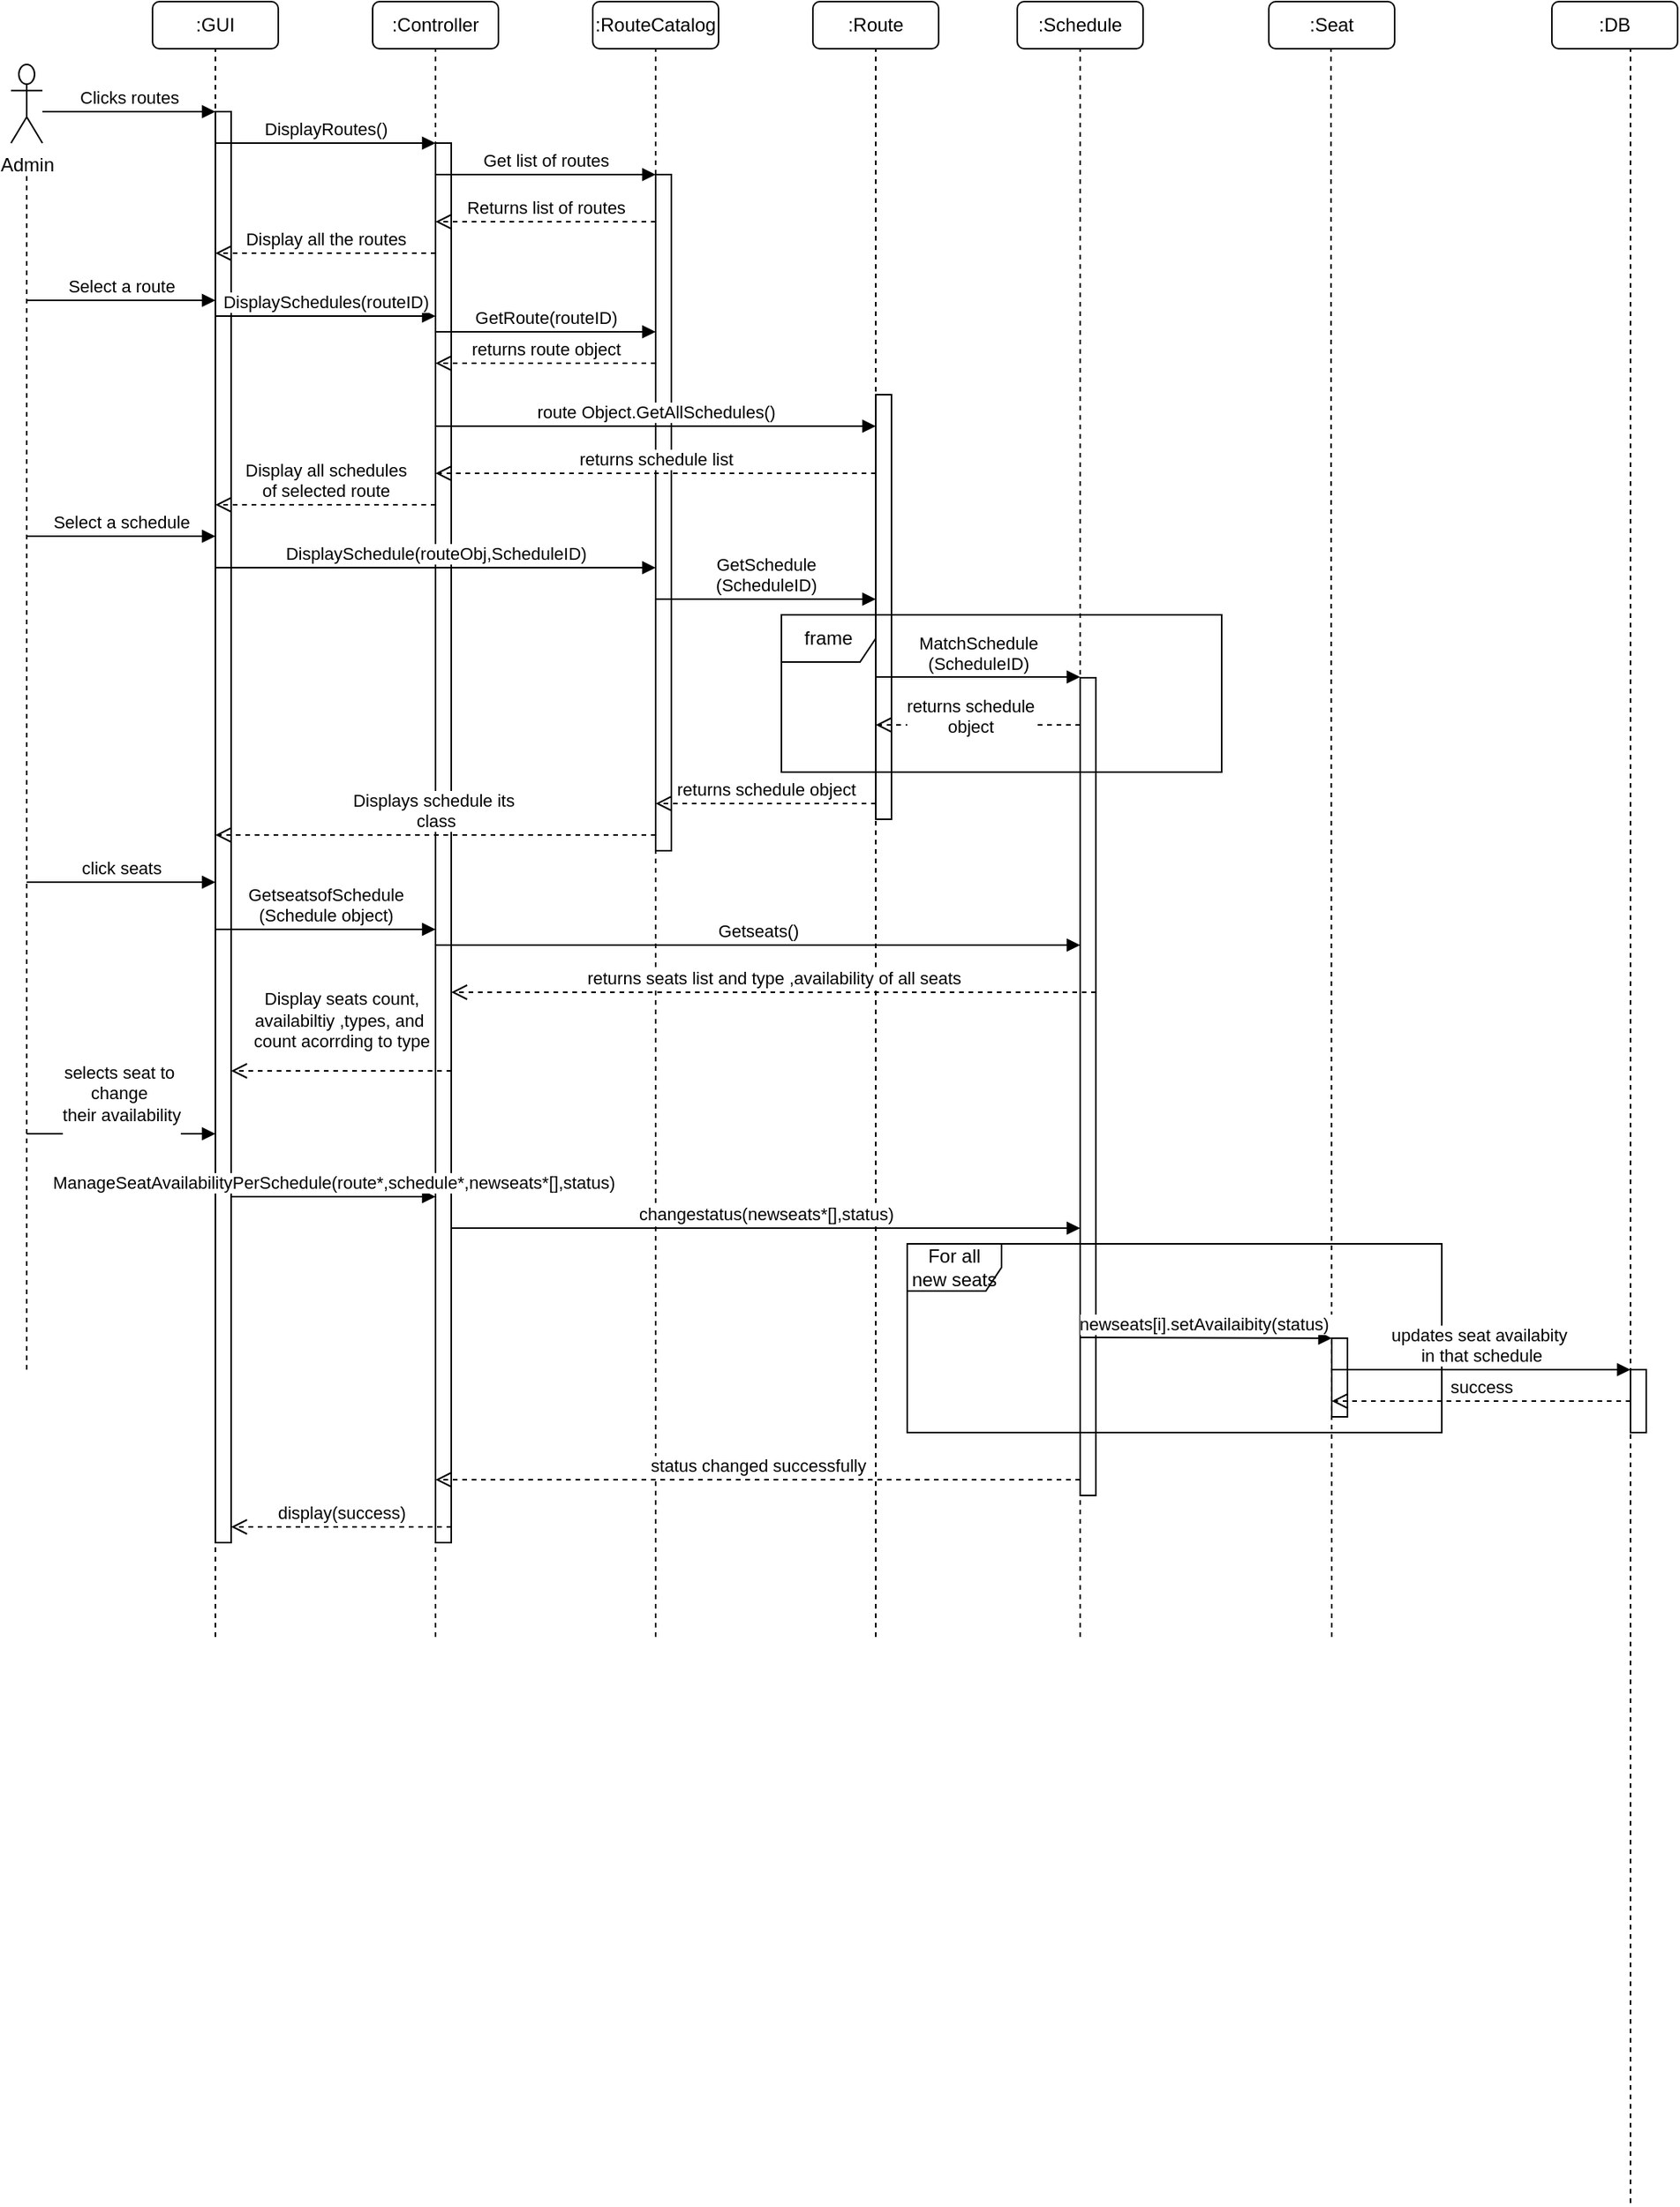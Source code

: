 <mxfile version="28.2.8">
  <diagram name="Page-1" id="IT6mHZN6E_IhJA0QUPfu">
    <mxGraphModel dx="872" dy="473" grid="1" gridSize="10" guides="1" tooltips="1" connect="1" arrows="1" fold="1" page="1" pageScale="1" pageWidth="827" pageHeight="1169" math="0" shadow="0">
      <root>
        <mxCell id="0" />
        <mxCell id="1" parent="0" />
        <mxCell id="TRj9_lGbq2KyCVSNfxCB-10" value="" style="html=1;points=[[0,0,0,0,5],[0,1,0,0,-5],[1,0,0,0,5],[1,1,0,0,-5]];perimeter=orthogonalPerimeter;outlineConnect=0;targetShapes=umlLifeline;portConstraint=eastwest;newEdgeStyle={&quot;curved&quot;:0,&quot;rounded&quot;:0};" vertex="1" parent="1">
          <mxGeometry x="880" y="890" width="10" height="50" as="geometry" />
        </mxCell>
        <mxCell id="DGXDC54tB32Lhabg6UCT-142" value="" style="html=1;points=[[0,0,0,0,5],[0,1,0,0,-5],[1,0,0,0,5],[1,1,0,0,-5]];perimeter=orthogonalPerimeter;outlineConnect=0;targetShapes=umlLifeline;portConstraint=eastwest;newEdgeStyle={&quot;curved&quot;:0,&quot;rounded&quot;:0};" parent="1" vertex="1">
          <mxGeometry x="720" y="470" width="10" height="520" as="geometry" />
        </mxCell>
        <mxCell id="DGXDC54tB32Lhabg6UCT-141" value="" style="html=1;points=[[0,0,0,0,5],[0,1,0,0,-5],[1,0,0,0,5],[1,1,0,0,-5]];perimeter=orthogonalPerimeter;outlineConnect=0;targetShapes=umlLifeline;portConstraint=eastwest;newEdgeStyle={&quot;curved&quot;:0,&quot;rounded&quot;:0};" parent="1" vertex="1">
          <mxGeometry x="590" y="290" width="10" height="270" as="geometry" />
        </mxCell>
        <mxCell id="DGXDC54tB32Lhabg6UCT-140" value="" style="html=1;points=[[0,0,0,0,5],[0,1,0,0,-5],[1,0,0,0,5],[1,1,0,0,-5]];perimeter=orthogonalPerimeter;outlineConnect=0;targetShapes=umlLifeline;portConstraint=eastwest;newEdgeStyle={&quot;curved&quot;:0,&quot;rounded&quot;:0};" parent="1" vertex="1">
          <mxGeometry x="450" y="150" width="10" height="430" as="geometry" />
        </mxCell>
        <mxCell id="DGXDC54tB32Lhabg6UCT-139" value="" style="html=1;points=[[0,0,0,0,5],[0,1,0,0,-5],[1,0,0,0,5],[1,1,0,0,-5]];perimeter=orthogonalPerimeter;outlineConnect=0;targetShapes=umlLifeline;portConstraint=eastwest;newEdgeStyle={&quot;curved&quot;:0,&quot;rounded&quot;:0};" parent="1" vertex="1">
          <mxGeometry x="310" y="130" width="10" height="890" as="geometry" />
        </mxCell>
        <mxCell id="DGXDC54tB32Lhabg6UCT-138" value="" style="html=1;points=[[0,0,0,0,5],[0,1,0,0,-5],[1,0,0,0,5],[1,1,0,0,-5]];perimeter=orthogonalPerimeter;outlineConnect=0;targetShapes=umlLifeline;portConstraint=eastwest;newEdgeStyle={&quot;curved&quot;:0,&quot;rounded&quot;:0};" parent="1" vertex="1">
          <mxGeometry x="170" y="110" width="10" height="910" as="geometry" />
        </mxCell>
        <mxCell id="DGXDC54tB32Lhabg6UCT-1" value=":GUI" style="rounded=1;whiteSpace=wrap;html=1;" parent="1" vertex="1">
          <mxGeometry x="130" y="40" width="80" height="30" as="geometry" />
        </mxCell>
        <mxCell id="DGXDC54tB32Lhabg6UCT-2" value=":Controller" style="rounded=1;whiteSpace=wrap;html=1;" parent="1" vertex="1">
          <mxGeometry x="270" y="40" width="80" height="30" as="geometry" />
        </mxCell>
        <mxCell id="DGXDC54tB32Lhabg6UCT-3" value=":RouteCatalog" style="rounded=1;whiteSpace=wrap;html=1;" parent="1" vertex="1">
          <mxGeometry x="410" y="40" width="80" height="30" as="geometry" />
        </mxCell>
        <mxCell id="DGXDC54tB32Lhabg6UCT-4" value=":Route" style="rounded=1;whiteSpace=wrap;html=1;" parent="1" vertex="1">
          <mxGeometry x="550" y="40" width="80" height="30" as="geometry" />
        </mxCell>
        <mxCell id="DGXDC54tB32Lhabg6UCT-5" value=":Schedule" style="rounded=1;whiteSpace=wrap;html=1;" parent="1" vertex="1">
          <mxGeometry x="680" y="40" width="80" height="30" as="geometry" />
        </mxCell>
        <mxCell id="DGXDC54tB32Lhabg6UCT-7" value=":Seat" style="rounded=1;whiteSpace=wrap;html=1;" parent="1" vertex="1">
          <mxGeometry x="840" y="40" width="80" height="30" as="geometry" />
        </mxCell>
        <mxCell id="DGXDC54tB32Lhabg6UCT-8" value=":DB" style="rounded=1;whiteSpace=wrap;html=1;" parent="1" vertex="1">
          <mxGeometry x="1020" y="40" width="80" height="30" as="geometry" />
        </mxCell>
        <mxCell id="DGXDC54tB32Lhabg6UCT-9" value="" style="endArrow=none;dashed=1;html=1;rounded=0;entryX=0.5;entryY=1;entryDx=0;entryDy=0;" parent="1" target="DGXDC54tB32Lhabg6UCT-1" edge="1">
          <mxGeometry width="50" height="50" relative="1" as="geometry">
            <mxPoint x="170" y="1080" as="sourcePoint" />
            <mxPoint x="470" y="240" as="targetPoint" />
            <Array as="points">
              <mxPoint x="170" y="1050" />
            </Array>
          </mxGeometry>
        </mxCell>
        <mxCell id="DGXDC54tB32Lhabg6UCT-10" value="" style="endArrow=none;dashed=1;html=1;rounded=0;entryX=0.5;entryY=1;entryDx=0;entryDy=0;" parent="1" edge="1">
          <mxGeometry width="50" height="50" relative="1" as="geometry">
            <mxPoint x="310" y="1080" as="sourcePoint" />
            <mxPoint x="310" y="70" as="targetPoint" />
          </mxGeometry>
        </mxCell>
        <mxCell id="DGXDC54tB32Lhabg6UCT-11" value="" style="endArrow=none;dashed=1;html=1;rounded=0;entryX=0.5;entryY=1;entryDx=0;entryDy=0;" parent="1" edge="1">
          <mxGeometry width="50" height="50" relative="1" as="geometry">
            <mxPoint x="450" y="1080" as="sourcePoint" />
            <mxPoint x="450" y="70" as="targetPoint" />
          </mxGeometry>
        </mxCell>
        <mxCell id="DGXDC54tB32Lhabg6UCT-12" value="" style="endArrow=none;dashed=1;html=1;rounded=0;entryX=0.5;entryY=1;entryDx=0;entryDy=0;" parent="1" edge="1">
          <mxGeometry width="50" height="50" relative="1" as="geometry">
            <mxPoint x="590" y="1080" as="sourcePoint" />
            <mxPoint x="590" y="70" as="targetPoint" />
          </mxGeometry>
        </mxCell>
        <mxCell id="DGXDC54tB32Lhabg6UCT-13" value="" style="endArrow=none;dashed=1;html=1;rounded=0;entryX=0.5;entryY=1;entryDx=0;entryDy=0;" parent="1" edge="1">
          <mxGeometry width="50" height="50" relative="1" as="geometry">
            <mxPoint x="720" y="1080" as="sourcePoint" />
            <mxPoint x="720" y="70" as="targetPoint" />
          </mxGeometry>
        </mxCell>
        <mxCell id="DGXDC54tB32Lhabg6UCT-14" value="" style="endArrow=none;dashed=1;html=1;rounded=0;entryX=0.5;entryY=1;entryDx=0;entryDy=0;" parent="1" edge="1">
          <mxGeometry width="50" height="50" relative="1" as="geometry">
            <mxPoint x="880" y="1080" as="sourcePoint" />
            <mxPoint x="879.5" y="70" as="targetPoint" />
          </mxGeometry>
        </mxCell>
        <mxCell id="DGXDC54tB32Lhabg6UCT-16" value="Admin" style="shape=umlActor;verticalLabelPosition=bottom;verticalAlign=top;html=1;" parent="1" vertex="1">
          <mxGeometry x="40" y="80" width="20" height="50" as="geometry" />
        </mxCell>
        <mxCell id="DGXDC54tB32Lhabg6UCT-17" value="Clicks routes" style="html=1;verticalAlign=bottom;endArrow=block;curved=0;rounded=0;" parent="1" edge="1">
          <mxGeometry width="80" relative="1" as="geometry">
            <mxPoint x="60" y="110" as="sourcePoint" />
            <mxPoint x="170" y="110" as="targetPoint" />
          </mxGeometry>
        </mxCell>
        <mxCell id="DGXDC54tB32Lhabg6UCT-18" value="DisplayRoutes()" style="html=1;verticalAlign=bottom;endArrow=block;curved=0;rounded=0;" parent="1" edge="1">
          <mxGeometry width="80" relative="1" as="geometry">
            <mxPoint x="170" y="130" as="sourcePoint" />
            <mxPoint x="310" y="130" as="targetPoint" />
          </mxGeometry>
        </mxCell>
        <mxCell id="DGXDC54tB32Lhabg6UCT-19" value="Get list of routes" style="html=1;verticalAlign=bottom;endArrow=block;curved=0;rounded=0;" parent="1" edge="1">
          <mxGeometry width="80" relative="1" as="geometry">
            <mxPoint x="310" y="150" as="sourcePoint" />
            <mxPoint x="450" y="150" as="targetPoint" />
          </mxGeometry>
        </mxCell>
        <mxCell id="DGXDC54tB32Lhabg6UCT-20" value="Returns list of routes" style="html=1;verticalAlign=bottom;endArrow=open;dashed=1;endSize=8;curved=0;rounded=0;" parent="1" edge="1">
          <mxGeometry relative="1" as="geometry">
            <mxPoint x="450" y="180" as="sourcePoint" />
            <mxPoint x="310" y="180" as="targetPoint" />
            <Array as="points" />
          </mxGeometry>
        </mxCell>
        <mxCell id="DGXDC54tB32Lhabg6UCT-21" value="Display all the routes" style="html=1;verticalAlign=bottom;endArrow=open;dashed=1;endSize=8;curved=0;rounded=0;" parent="1" edge="1">
          <mxGeometry relative="1" as="geometry">
            <mxPoint x="310" y="200" as="sourcePoint" />
            <mxPoint x="170" y="200" as="targetPoint" />
          </mxGeometry>
        </mxCell>
        <mxCell id="DGXDC54tB32Lhabg6UCT-22" value="" style="endArrow=none;dashed=1;html=1;rounded=0;" parent="1" edge="1">
          <mxGeometry width="50" height="50" relative="1" as="geometry">
            <mxPoint x="50" y="910" as="sourcePoint" />
            <mxPoint x="50" y="150" as="targetPoint" />
          </mxGeometry>
        </mxCell>
        <mxCell id="DGXDC54tB32Lhabg6UCT-23" value="Select a route" style="html=1;verticalAlign=bottom;endArrow=block;curved=0;rounded=0;" parent="1" edge="1">
          <mxGeometry width="80" relative="1" as="geometry">
            <mxPoint x="50" y="230" as="sourcePoint" />
            <mxPoint x="170" y="230" as="targetPoint" />
          </mxGeometry>
        </mxCell>
        <mxCell id="DGXDC54tB32Lhabg6UCT-24" value="DisplaySchedules(routeID)" style="html=1;verticalAlign=bottom;endArrow=block;curved=0;rounded=0;" parent="1" edge="1">
          <mxGeometry width="80" relative="1" as="geometry">
            <mxPoint x="170" y="240" as="sourcePoint" />
            <mxPoint x="310" y="240" as="targetPoint" />
          </mxGeometry>
        </mxCell>
        <mxCell id="DGXDC54tB32Lhabg6UCT-25" value="GetRoute(routeID)" style="html=1;verticalAlign=bottom;endArrow=block;curved=0;rounded=0;" parent="1" edge="1">
          <mxGeometry width="80" relative="1" as="geometry">
            <mxPoint x="310" y="250" as="sourcePoint" />
            <mxPoint x="450" y="250" as="targetPoint" />
          </mxGeometry>
        </mxCell>
        <mxCell id="DGXDC54tB32Lhabg6UCT-26" value="returns route object" style="html=1;verticalAlign=bottom;endArrow=open;dashed=1;endSize=8;curved=0;rounded=0;" parent="1" edge="1">
          <mxGeometry relative="1" as="geometry">
            <mxPoint x="450" y="270" as="sourcePoint" />
            <mxPoint x="310" y="270" as="targetPoint" />
          </mxGeometry>
        </mxCell>
        <mxCell id="DGXDC54tB32Lhabg6UCT-27" value="route Object.GetAllSchedules()" style="html=1;verticalAlign=bottom;endArrow=block;curved=0;rounded=0;" parent="1" edge="1">
          <mxGeometry width="80" relative="1" as="geometry">
            <mxPoint x="310" y="310" as="sourcePoint" />
            <mxPoint x="590" y="310" as="targetPoint" />
          </mxGeometry>
        </mxCell>
        <mxCell id="DGXDC54tB32Lhabg6UCT-28" value="returns schedule list" style="html=1;verticalAlign=bottom;endArrow=open;dashed=1;endSize=8;curved=0;rounded=0;" parent="1" edge="1">
          <mxGeometry relative="1" as="geometry">
            <mxPoint x="590" y="340" as="sourcePoint" />
            <mxPoint x="310" y="340" as="targetPoint" />
          </mxGeometry>
        </mxCell>
        <mxCell id="DGXDC54tB32Lhabg6UCT-29" value="Display all schedules&lt;div&gt;of selected route&lt;/div&gt;" style="html=1;verticalAlign=bottom;endArrow=open;dashed=1;endSize=8;curved=0;rounded=0;" parent="1" edge="1">
          <mxGeometry relative="1" as="geometry">
            <mxPoint x="310" y="360" as="sourcePoint" />
            <mxPoint x="170" y="360" as="targetPoint" />
          </mxGeometry>
        </mxCell>
        <mxCell id="DGXDC54tB32Lhabg6UCT-30" value="Select a schedule" style="html=1;verticalAlign=bottom;endArrow=block;curved=0;rounded=0;" parent="1" edge="1">
          <mxGeometry width="80" relative="1" as="geometry">
            <mxPoint x="50" y="380" as="sourcePoint" />
            <mxPoint x="170" y="380" as="targetPoint" />
          </mxGeometry>
        </mxCell>
        <mxCell id="DGXDC54tB32Lhabg6UCT-31" value="DisplaySchedule(routeObj,ScheduleID)" style="html=1;verticalAlign=bottom;endArrow=block;curved=0;rounded=0;" parent="1" edge="1">
          <mxGeometry width="80" relative="1" as="geometry">
            <mxPoint x="170" y="400" as="sourcePoint" />
            <mxPoint x="450" y="400" as="targetPoint" />
          </mxGeometry>
        </mxCell>
        <mxCell id="DGXDC54tB32Lhabg6UCT-32" value="frame" style="shape=umlFrame;whiteSpace=wrap;html=1;pointerEvents=0;" parent="1" vertex="1">
          <mxGeometry x="530" y="430" width="280" height="100" as="geometry" />
        </mxCell>
        <mxCell id="DGXDC54tB32Lhabg6UCT-33" value="MatchSchedule&lt;div&gt;(ScheduleID)&lt;/div&gt;" style="html=1;verticalAlign=bottom;endArrow=block;curved=0;rounded=0;" parent="1" edge="1">
          <mxGeometry width="80" relative="1" as="geometry">
            <mxPoint x="590" y="469.5" as="sourcePoint" />
            <mxPoint x="720" y="469.5" as="targetPoint" />
          </mxGeometry>
        </mxCell>
        <mxCell id="DGXDC54tB32Lhabg6UCT-34" value="returns schedule&lt;div&gt;object&lt;/div&gt;" style="html=1;verticalAlign=bottom;endArrow=open;dashed=1;endSize=8;curved=0;rounded=0;" parent="1" edge="1">
          <mxGeometry x="0.077" y="10" relative="1" as="geometry">
            <mxPoint x="720" y="500" as="sourcePoint" />
            <mxPoint x="590" y="500" as="targetPoint" />
            <mxPoint as="offset" />
          </mxGeometry>
        </mxCell>
        <mxCell id="DGXDC54tB32Lhabg6UCT-35" value="returns schedule object" style="html=1;verticalAlign=bottom;endArrow=open;dashed=1;endSize=8;curved=0;rounded=0;" parent="1" edge="1">
          <mxGeometry relative="1" as="geometry">
            <mxPoint x="590" y="550" as="sourcePoint" />
            <mxPoint x="450" y="550" as="targetPoint" />
          </mxGeometry>
        </mxCell>
        <mxCell id="DGXDC54tB32Lhabg6UCT-36" value="GetSchedule&lt;div&gt;&lt;div&gt;(ScheduleID)&lt;/div&gt;&lt;/div&gt;" style="html=1;verticalAlign=bottom;endArrow=block;curved=0;rounded=0;" parent="1" edge="1">
          <mxGeometry width="80" relative="1" as="geometry">
            <mxPoint x="450" y="420" as="sourcePoint" />
            <mxPoint x="590" y="420" as="targetPoint" />
          </mxGeometry>
        </mxCell>
        <mxCell id="DGXDC54tB32Lhabg6UCT-37" value="Displays schedule its&amp;nbsp;&lt;div&gt;class&lt;/div&gt;" style="html=1;verticalAlign=bottom;endArrow=open;dashed=1;endSize=8;curved=0;rounded=0;" parent="1" edge="1">
          <mxGeometry relative="1" as="geometry">
            <mxPoint x="450" y="570" as="sourcePoint" />
            <mxPoint x="170" y="570" as="targetPoint" />
          </mxGeometry>
        </mxCell>
        <mxCell id="DGXDC54tB32Lhabg6UCT-42" value="click seats" style="html=1;verticalAlign=bottom;endArrow=block;curved=0;rounded=0;" parent="1" edge="1">
          <mxGeometry width="80" relative="1" as="geometry">
            <mxPoint x="50" y="600" as="sourcePoint" />
            <mxPoint x="170" y="600" as="targetPoint" />
          </mxGeometry>
        </mxCell>
        <mxCell id="DGXDC54tB32Lhabg6UCT-43" value="GetseatsofSchedule&lt;div&gt;(Schedule object)&lt;/div&gt;" style="html=1;verticalAlign=bottom;endArrow=block;curved=0;rounded=0;" parent="1" edge="1">
          <mxGeometry width="80" relative="1" as="geometry">
            <mxPoint x="170" y="630" as="sourcePoint" />
            <mxPoint x="310" y="630" as="targetPoint" />
          </mxGeometry>
        </mxCell>
        <mxCell id="DGXDC54tB32Lhabg6UCT-44" value="returns seats list and type ,availability of all seats" style="html=1;verticalAlign=bottom;endArrow=open;dashed=1;endSize=8;curved=0;rounded=0;" parent="1" edge="1">
          <mxGeometry relative="1" as="geometry">
            <mxPoint x="730" y="670" as="sourcePoint" />
            <mxPoint x="320" y="670" as="targetPoint" />
          </mxGeometry>
        </mxCell>
        <mxCell id="DGXDC54tB32Lhabg6UCT-45" value="Getseats()" style="html=1;verticalAlign=bottom;endArrow=block;curved=0;rounded=0;" parent="1" edge="1">
          <mxGeometry width="80" relative="1" as="geometry">
            <mxPoint x="310" y="640" as="sourcePoint" />
            <mxPoint x="720" y="640" as="targetPoint" />
          </mxGeometry>
        </mxCell>
        <mxCell id="DGXDC54tB32Lhabg6UCT-46" value="Display seats count,&lt;div&gt;availabiltiy ,types, and&amp;nbsp;&lt;/div&gt;&lt;div&gt;count acorrding to type&lt;/div&gt;" style="html=1;verticalAlign=bottom;endArrow=open;dashed=1;endSize=8;curved=0;rounded=0;" parent="1" edge="1">
          <mxGeometry y="-10" relative="1" as="geometry">
            <mxPoint x="320" y="720" as="sourcePoint" />
            <mxPoint x="180" y="720" as="targetPoint" />
            <mxPoint as="offset" />
          </mxGeometry>
        </mxCell>
        <mxCell id="DGXDC54tB32Lhabg6UCT-47" value="selects seat to&amp;nbsp;&lt;div&gt;change&amp;nbsp;&lt;div&gt;their availability&lt;div&gt;&lt;br&gt;&lt;/div&gt;&lt;/div&gt;&lt;/div&gt;" style="html=1;verticalAlign=bottom;endArrow=block;curved=0;rounded=0;" parent="1" edge="1">
          <mxGeometry y="-10" width="80" relative="1" as="geometry">
            <mxPoint x="50" y="760" as="sourcePoint" />
            <mxPoint x="170" y="760" as="targetPoint" />
            <mxPoint as="offset" />
          </mxGeometry>
        </mxCell>
        <mxCell id="DGXDC54tB32Lhabg6UCT-49" value="For all new seats" style="shape=umlFrame;whiteSpace=wrap;html=1;pointerEvents=0;" parent="1" vertex="1">
          <mxGeometry x="610" y="830" width="340" height="120" as="geometry" />
        </mxCell>
        <mxCell id="DGXDC54tB32Lhabg6UCT-50" value="newseats[i].setAvailaibity(status)&amp;nbsp;" style="html=1;verticalAlign=bottom;endArrow=block;curved=0;rounded=0;" parent="1" edge="1">
          <mxGeometry width="80" relative="1" as="geometry">
            <mxPoint x="720" y="889.5" as="sourcePoint" />
            <mxPoint x="880" y="890" as="targetPoint" />
          </mxGeometry>
        </mxCell>
        <mxCell id="DGXDC54tB32Lhabg6UCT-56" value="" style="endArrow=none;dashed=1;html=1;rounded=0;entryX=0.5;entryY=1;entryDx=0;entryDy=0;" parent="1" edge="1">
          <mxGeometry width="50" height="50" relative="1" as="geometry">
            <mxPoint x="1070" y="1440" as="sourcePoint" />
            <mxPoint x="1070" y="70" as="targetPoint" />
          </mxGeometry>
        </mxCell>
        <mxCell id="TRj9_lGbq2KyCVSNfxCB-1" value="ManageSeatAvailabilityPerSchedule(route*,schedule*,newseats*[],status)" style="html=1;verticalAlign=bottom;endArrow=block;curved=0;rounded=0;" edge="1" parent="1">
          <mxGeometry width="80" relative="1" as="geometry">
            <mxPoint x="180" y="800" as="sourcePoint" />
            <mxPoint x="310" y="800" as="targetPoint" />
          </mxGeometry>
        </mxCell>
        <mxCell id="TRj9_lGbq2KyCVSNfxCB-2" value="changestatus(newseats*[],status)" style="html=1;verticalAlign=bottom;endArrow=block;curved=0;rounded=0;" edge="1" parent="1">
          <mxGeometry width="80" relative="1" as="geometry">
            <mxPoint x="320" y="820" as="sourcePoint" />
            <mxPoint x="720" y="820" as="targetPoint" />
          </mxGeometry>
        </mxCell>
        <mxCell id="TRj9_lGbq2KyCVSNfxCB-5" value="updates seat availabity&amp;nbsp;&lt;div&gt;in that schedule&lt;/div&gt;" style="html=1;verticalAlign=bottom;endArrow=block;curved=0;rounded=0;" edge="1" parent="1">
          <mxGeometry width="80" relative="1" as="geometry">
            <mxPoint x="880" y="910" as="sourcePoint" />
            <mxPoint x="1070" y="910" as="targetPoint" />
          </mxGeometry>
        </mxCell>
        <mxCell id="TRj9_lGbq2KyCVSNfxCB-6" value="success" style="html=1;verticalAlign=bottom;endArrow=open;dashed=1;endSize=8;curved=0;rounded=0;" edge="1" parent="1">
          <mxGeometry relative="1" as="geometry">
            <mxPoint x="1070" y="930" as="sourcePoint" />
            <mxPoint x="880" y="930" as="targetPoint" />
          </mxGeometry>
        </mxCell>
        <mxCell id="TRj9_lGbq2KyCVSNfxCB-7" value="status changed successfully" style="html=1;verticalAlign=bottom;endArrow=open;dashed=1;endSize=8;curved=0;rounded=0;" edge="1" parent="1">
          <mxGeometry relative="1" as="geometry">
            <mxPoint x="720" y="980" as="sourcePoint" />
            <mxPoint x="310" y="980" as="targetPoint" />
          </mxGeometry>
        </mxCell>
        <mxCell id="TRj9_lGbq2KyCVSNfxCB-8" value="display(success)" style="html=1;verticalAlign=bottom;endArrow=open;dashed=1;endSize=8;curved=0;rounded=0;" edge="1" parent="1" target="DGXDC54tB32Lhabg6UCT-138">
          <mxGeometry relative="1" as="geometry">
            <mxPoint x="320" y="1010" as="sourcePoint" />
            <mxPoint x="240" y="1010" as="targetPoint" />
          </mxGeometry>
        </mxCell>
        <mxCell id="TRj9_lGbq2KyCVSNfxCB-11" value="" style="html=1;points=[[0,0,0,0,5],[0,1,0,0,-5],[1,0,0,0,5],[1,1,0,0,-5]];perimeter=orthogonalPerimeter;outlineConnect=0;targetShapes=umlLifeline;portConstraint=eastwest;newEdgeStyle={&quot;curved&quot;:0,&quot;rounded&quot;:0};" vertex="1" parent="1">
          <mxGeometry x="1070" y="910" width="10" height="40" as="geometry" />
        </mxCell>
      </root>
    </mxGraphModel>
  </diagram>
</mxfile>
